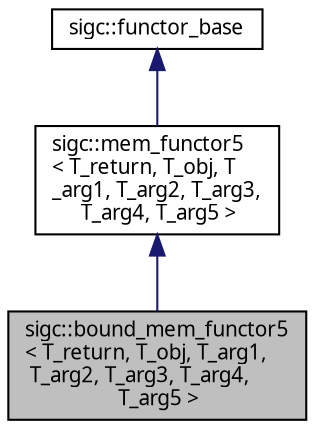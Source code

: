 digraph "sigc::bound_mem_functor5&lt; T_return, T_obj, T_arg1, T_arg2, T_arg3, T_arg4, T_arg5 &gt;"
{
  edge [fontname="Sans",fontsize="10",labelfontname="Sans",labelfontsize="10"];
  node [fontname="Sans",fontsize="10",shape=record];
  Node1 [label="sigc::bound_mem_functor5\l\< T_return, T_obj, T_arg1,\l T_arg2, T_arg3, T_arg4,\l T_arg5 \>",height=0.2,width=0.4,color="black", fillcolor="grey75", style="filled" fontcolor="black"];
  Node2 -> Node1 [dir="back",color="midnightblue",fontsize="10",style="solid",fontname="Sans"];
  Node2 [label="sigc::mem_functor5\l\< T_return, T_obj, T\l_arg1, T_arg2, T_arg3,\l T_arg4, T_arg5 \>",height=0.2,width=0.4,color="black", fillcolor="white", style="filled",URL="$classsigc_1_1mem__functor5.html",tooltip="mem_functor5 wraps methods with 5 argument(s)."];
  Node3 -> Node2 [dir="back",color="midnightblue",fontsize="10",style="solid",fontname="Sans"];
  Node3 [label="sigc::functor_base",height=0.2,width=0.4,color="black", fillcolor="white", style="filled",URL="$structsigc_1_1functor__base.html",tooltip="A hint to the compiler."];
}
